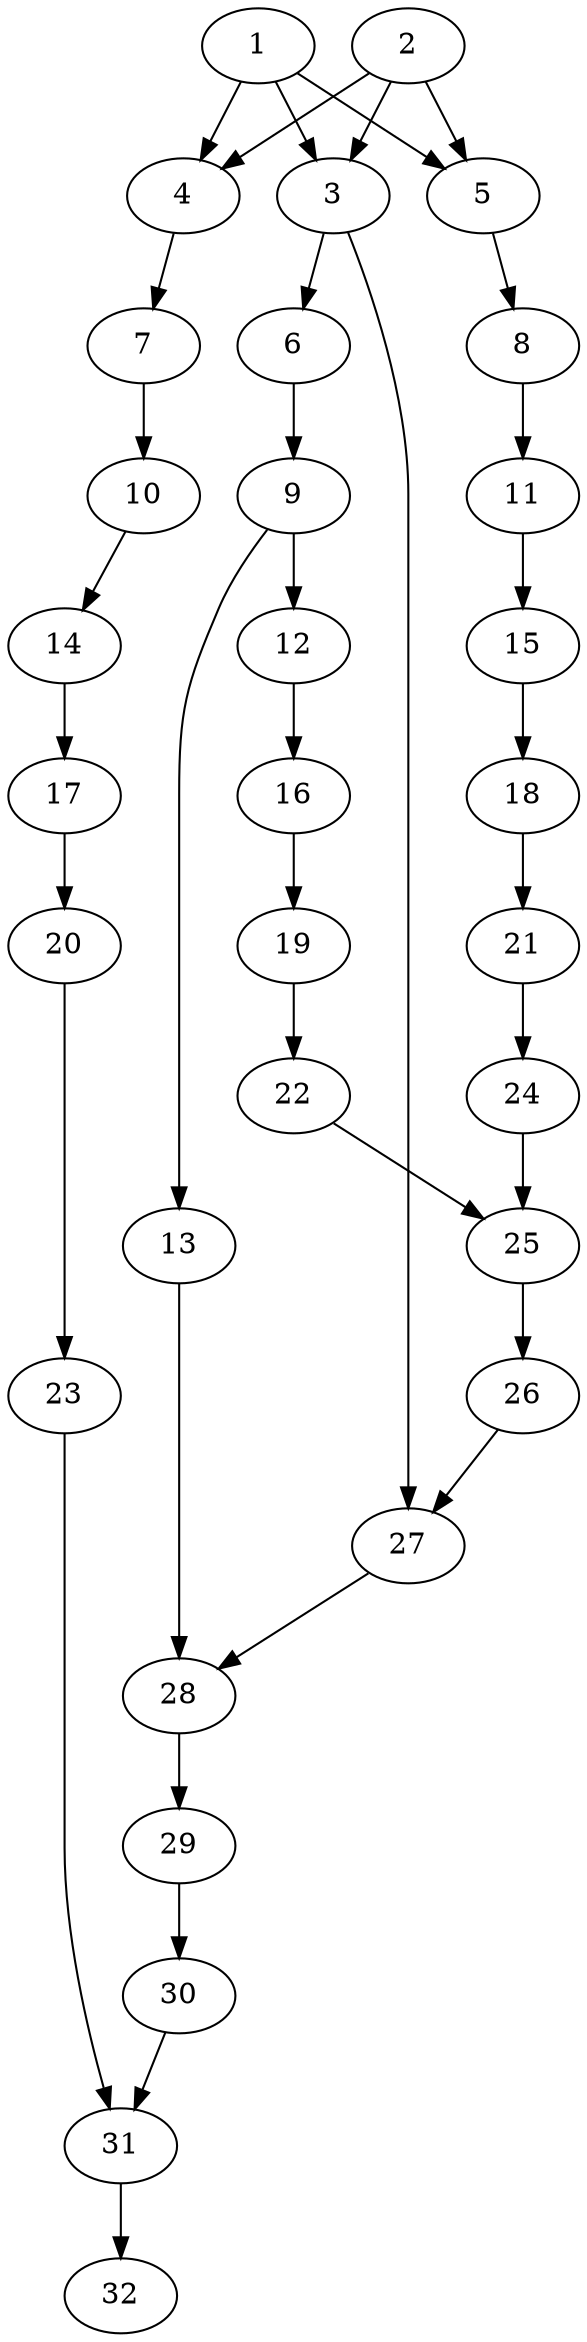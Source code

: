 strict digraph  {
1;
3;
4;
5;
2;
6;
27;
7;
8;
9;
10;
11;
12;
13;
14;
15;
16;
28;
17;
18;
19;
20;
21;
22;
23;
24;
25;
31;
26;
29;
30;
32;
1 -> 3;
1 -> 4;
1 -> 5;
3 -> 6;
3 -> 27;
4 -> 7;
5 -> 8;
2 -> 3;
2 -> 4;
2 -> 5;
6 -> 9;
27 -> 28;
7 -> 10;
8 -> 11;
9 -> 12;
9 -> 13;
10 -> 14;
11 -> 15;
12 -> 16;
13 -> 28;
14 -> 17;
15 -> 18;
16 -> 19;
28 -> 29;
17 -> 20;
18 -> 21;
19 -> 22;
20 -> 23;
21 -> 24;
22 -> 25;
23 -> 31;
24 -> 25;
25 -> 26;
31 -> 32;
26 -> 27;
29 -> 30;
30 -> 31;
}
